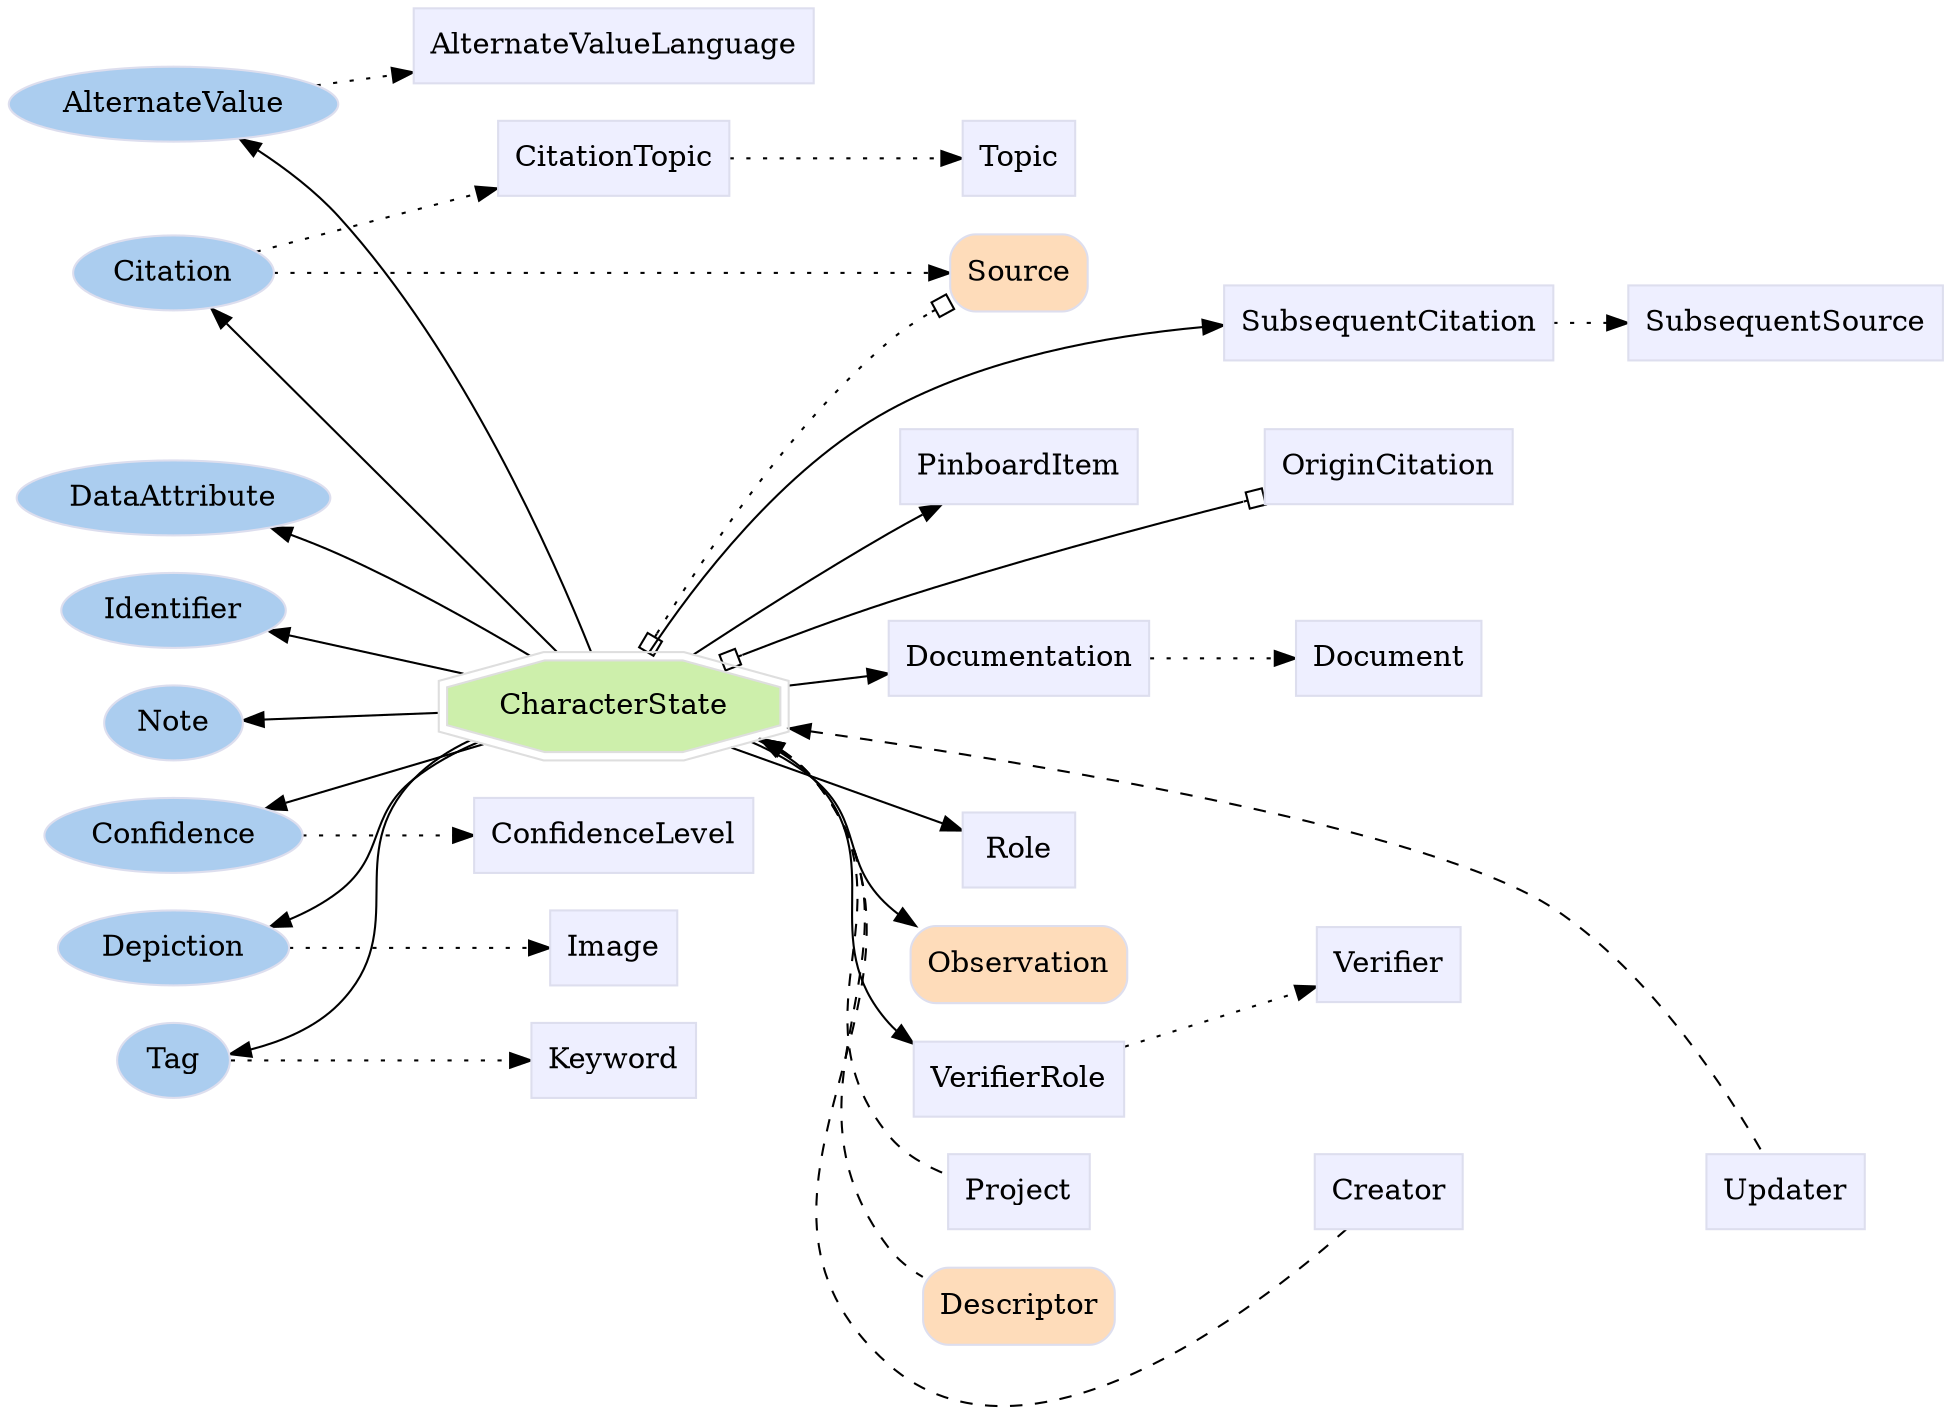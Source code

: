 digraph CharacterState {
	graph [bb="0,0,761.39,668.88",
		label="",
		outputorder=edgesfirst,
		rankdir=LR
	];
	node [label="\N"];
	subgraph annotator_cluster {
		graph [rank=min];
		AlternateValue	[color="#dddeee",
			fillcolor="#abcdef",
			group=annotator,
			height=0.5,
			href="/develop/Data/models.html#alternate-value",
			label=AlternateValue,
			pos="63.694,623.88",
			shape=oval,
			style=filled,
			target=_top,
			width=1.7693];
		Citation	[color="#dddeee",
			fillcolor="#abcdef",
			group=annotator,
			height=0.5,
			href="/develop/Data/models.html#citation",
			label=Citation,
			pos="63.694,541.88",
			shape=oval,
			style=filled,
			target=_top,
			width=1.0832];
		Confidence	[color="#dddeee",
			fillcolor="#abcdef",
			group=annotator,
			height=0.5,
			href="/develop/Data/models.html#confidence",
			label=Confidence,
			pos="63.694,275.88",
			shape=oval,
			style=filled,
			target=_top,
			width=1.4082];
		DataAttribute	[color="#dddeee",
			fillcolor="#abcdef",
			group=annotator,
			height=0.5,
			href="/develop/Data/models.html#data-attribute",
			label=DataAttribute,
			pos="63.694,437.88",
			shape=oval,
			style=filled,
			target=_top,
			width=1.6429];
		Depiction	[color="#dddeee",
			fillcolor="#abcdef",
			group=annotator,
			height=0.5,
			href="/develop/Data/models.html#depiction",
			label=Depiction,
			pos="63.694,221.88",
			shape=oval,
			style=filled,
			target=_top,
			width=1.2638];
		Identifier	[color="#dddeee",
			fillcolor="#abcdef",
			group=annotator,
			height=0.5,
			href="/develop/Data/models.html#identifier",
			label=Identifier,
			pos="63.694,383.88",
			shape=oval,
			style=filled,
			target=_top,
			width=1.1916];
		Tag	[color="#dddeee",
			fillcolor="#abcdef",
			group=annotator,
			height=0.5,
			href="/develop/Data/models.html#tag",
			label=Tag,
			pos="63.694,167.88",
			shape=oval,
			style=filled,
			target=_top,
			width=0.75];
		Note	[color="#dddeee",
			fillcolor="#abcdef",
			group=annotator,
			height=0.5,
			href="/develop/Data/models.html#note",
			label=Note,
			pos="63.694,329.88",
			shape=oval,
			style=filled,
			target=_top,
			width=0.77632];
	}
	subgraph core {
		Observation	[color="#dddeee",
			fillcolor="#fedcba",
			group=core,
			height=0.51389,
			href="/develop/Data/models.html#observation",
			label=Observation,
			pos="400.89,209.88",
			shape=Mrecord,
			style=filled,
			target=_top,
			width=1.1528];
		Source	[color="#dddeee",
			fillcolor="#fedcba",
			group=core,
			height=0.51389,
			href="/develop/Data/models.html#source",
			label=Source,
			pos="400.89,541.88",
			shape=Mrecord,
			style=filled,
			target=_top,
			width=0.75];
		Descriptor	[color="#dddeee",
			fillcolor="#fedcba",
			group=core,
			height=0.51389,
			href="/develop/Data/models.html#descriptor",
			label=Descriptor,
			pos="400.89,45.883",
			shape=Mrecord,
			style=filled,
			target=_top,
			width=1.0278];
	}
	subgraph supporting {
		CharacterState	[color="#dedede",
			fillcolor="#cdefab",
			group=target,
			height=0.61111,
			href="/develop/Data/models.html#character-state",
			label=CharacterState,
			pos="238.89,333.88",
			shape=doubleoctagon,
			style=filled,
			target=_top,
			width=1.9871];
		AlternateValueLanguage	[color="#dddeee",
			fillcolor="#eeefff",
			group=supporting,
			height=0.5,
			href="/develop/Data/models.html#alternate-value-language",
			label=AlternateValueLanguage,
			pos="238.89,650.88",
			shape=box,
			style=filled,
			target=_top,
			width=2.0972];
		CitationTopic	[color="#dddeee",
			fillcolor="#eeefff",
			group=supporting,
			height=0.5,
			href="/develop/Data/models.html#citation-topic",
			label=CitationTopic,
			pos="238.89,596.88",
			shape=box,
			style=filled,
			target=_top,
			width=1.2778];
		ConfidenceLevel	[color="#dddeee",
			fillcolor="#eeefff",
			group=supporting,
			height=0.5,
			href="/develop/Data/models.html#confidence-level",
			label=ConfidenceLevel,
			pos="238.89,275.88",
			shape=box,
			style=filled,
			target=_top,
			width=1.5139];
		Documentation	[color="#dddeee",
			fillcolor="#eeefff",
			group=supporting,
			height=0.5,
			href="/develop/Data/models.html#documentation",
			label=Documentation,
			pos="400.89,356.88",
			shape=box,
			style=filled,
			target=_top,
			width=1.4028];
		Document	[color="#dddeee",
			fillcolor="#eeefff",
			group=supporting,
			height=0.5,
			href="/develop/Data/models.html#document",
			label=Document,
			pos="548.39,356.88",
			shape=box,
			style=filled,
			target=_top,
			width=1.0278];
		Image	[color="#dddeee",
			fillcolor="#eeefff",
			group=supporting,
			height=0.5,
			href="/develop/Data/models.html#image",
			label=Image,
			pos="238.89,221.88",
			shape=box,
			style=filled,
			target=_top,
			width=0.75];
		Keyword	[color="#dddeee",
			fillcolor="#eeefff",
			group=supporting,
			height=0.5,
			href="/develop/Data/models.html#keyword",
			label=Keyword,
			pos="238.89,167.88",
			shape=box,
			style=filled,
			target=_top,
			width=0.93056];
		PinboardItem	[color="#dddeee",
			fillcolor="#eeefff",
			group=supporting,
			height=0.5,
			href="/develop/Data/models.html#pinboard-item",
			label=PinboardItem,
			pos="400.89,448.88",
			shape=box,
			style=filled,
			target=_top,
			width=1.2639];
		Role	[color="#dddeee",
			fillcolor="#eeefff",
			group=supporting,
			height=0.5,
			href="/develop/Data/models.html#role",
			label=Role,
			pos="400.89,264.88",
			shape=box,
			style=filled,
			target=_top,
			width=0.75];
		SubsequentCitation	[color="#dddeee",
			fillcolor="#eeefff",
			group=supporting,
			height=0.5,
			href="/develop/Data/models.html#subsequent-citation",
			label=SubsequentCitation,
			pos="548.39,517.88",
			shape=box,
			style=filled,
			target=_top,
			width=1.6944];
		SubsequentSource	[color="#dddeee",
			fillcolor="#eeefff",
			group=supporting,
			height=0.5,
			href="/develop/Data/models.html#subsequent-source",
			label=SubsequentSource,
			pos="703.39,517.88",
			shape=box,
			style=filled,
			target=_top,
			width=1.6111];
		Topic	[color="#dddeee",
			fillcolor="#eeefff",
			group=supporting,
			height=0.5,
			href="/develop/Data/models.html#topic",
			label=Topic,
			pos="400.89,596.88",
			shape=box,
			style=filled,
			target=_top,
			width=0.75];
		VerifierRole	[color="#dddeee",
			fillcolor="#eeefff",
			group=supporting,
			height=0.5,
			href="/develop/Data/models.html#verifier-role",
			label=VerifierRole,
			pos="400.89,154.88",
			shape=box,
			style=filled,
			target=_top,
			width=1.1528];
		Verifier	[color="#dddeee",
			fillcolor="#eeefff",
			group=supporting,
			height=0.5,
			href="/develop/Data/models.html#verifier",
			label=Verifier,
			pos="548.39,209.88",
			shape=box,
			style=filled,
			target=_top,
			width=0.79167];
		Creator	[color="#dddeee",
			fillcolor="#eeefff",
			group=supporting,
			height=0.5,
			href="/develop/Data/models.html#creator",
			label=Creator,
			pos="548.39,100.88",
			shape=box,
			style=filled,
			target=_top,
			width=0.79167];
		Project	[color="#dddeee",
			fillcolor="#eeefff",
			group=supporting,
			height=0.5,
			href="/develop/Data/models.html#project",
			label=Project,
			pos="400.89,100.88",
			shape=box,
			style=filled,
			target=_top,
			width=0.76389];
		Updater	[color="#dddeee",
			fillcolor="#eeefff",
			group=supporting,
			height=0.5,
			href="/develop/Data/models.html#updater",
			label=Updater,
			pos="703.39,100.88",
			shape=box,
			style=filled,
			target=_top,
			width=0.83333];
		OriginCitation	[color="#dddeee",
			fillcolor="#eeefff",
			group=supporting,
			height=0.5,
			href="/develop/Data/models.html#origin-citation",
			label=OriginCitation,
			pos="548.39,448.88",
			shape=box,
			style=filled,
			target=_top,
			width=1.3194];
	}
	AlternateValue -> AlternateValueLanguage	[pos="e,163.23,639.24 119.97,632.5 130.61,634.16 141.99,635.93 153.31,637.7",
		style=dotted];
	Citation -> Source	[pos="e,373.76,541.88 102.82,541.88 167.86,541.88 299.43,541.88 363.37,541.88",
		style=dotted];
	Citation -> CitationTopic	[pos="e,192.62,582.51 96.461,551.97 120.57,559.63 154.31,570.34 182.79,579.39",
		style=dotted];
	Confidence -> ConfidenceLevel	[pos="e,184.28,275.88 114.79,275.88 133.34,275.88 154.62,275.88 174.21,275.88",
		style=dotted];
	Depiction -> Image	[pos="e,211.74,221.88 109.3,221.88 137.96,221.88 174.73,221.88 201.61,221.88",
		style=dotted];
	Tag -> Keyword	[pos="e,205.11,167.88 90.999,167.88 118.58,167.88 162.36,167.88 194.96,167.88",
		style=dotted];
	Source -> SubsequentCitation	[pos="e,487.18,527.81 427.9,537.59 441.7,535.32 459.4,532.4 476.92,529.51",
		style=invis];
	Source -> OriginCitation	[pos="e,519.12,466.95 427.9,525.26 450.86,510.58 484.59,489.02 510.36,472.55",
		style=invis];
	CharacterState -> AlternateValue	[pos="e,88.29,607.02 230.95,355.92 216.51,399.57 180.11,498.82 127.39,568.88 118.65,580.5 107.12,591.46 96.334,600.5"];
	CharacterState -> Citation	[pos="e,78.575,525.21 219.32,356.18 186.63,395.45 119.04,476.62 85.09,517.39"];
	CharacterState -> Confidence	[pos="e,101.42,288.18 189.05,317.53 164.6,309.34 135.15,299.48 111.05,291.41"];
	CharacterState -> DataAttribute	[pos="e,100.77,423.82 209.84,355.8 188.1,372.2 156.81,394.52 127.39,410.88 121.88,413.94 115.96,416.9 110.03,419.66"];
	CharacterState -> Depiction	[pos="e,99.906,232.88 187.49,317.71 178.94,313.66 170.53,308.76 163.39,302.88 141.12,284.55 149.55,267.35 127.39,248.88 122.01,244.4 115.77,\
240.54 109.35,237.27"];
	CharacterState -> Identifier	[pos="e,99.743,373.76 184.8,349.21 160.73,356.16 132.58,364.28 109.58,370.92"];
	CharacterState -> Tag	[pos="e,89.582,173.38 184.95,318.61 176.96,314.5 169.4,309.35 163.39,302.88 128.93,265.83 161.62,232.15 127.39,194.88 119.86,186.68 109.41,\
180.86 99.195,176.78"];
	CharacterState -> Note	[pos="e,91.756,330.51 167.32,332.25 144.87,331.73 120.94,331.18 101.83,330.74"];
	CharacterState -> Observation	[pos="e,362.57,227.94 291.08,318 299.46,313.94 307.6,308.95 314.39,302.88 339,280.87 327.14,261.34 350.39,237.88 351.63,236.63 352.94,\
235.41 354.3,234.24"];
	CharacterState -> Source	[arrowhead=obox,
		arrowtail=obox,
		dir=both,
		pos="s,250.1,356.11 e,373.65,527.31 254.69,365.48 273.26,402.8 307.89,465.32 350.39,508.88 354.84,513.44 360.02,517.72 365.32,521.59",
		style=dotted];
	CharacterState -> Descriptor	[dir=back,
		pos="s,294.52,319.02 303.08,313.63 307.32,310.54 311.17,306.98 314.39,302.88 378.06,221.88 291.71,158.57 350.39,73.883 353.88,68.851 \
358.58,64.614 363.7,61.082",
		style=dashed];
	CharacterState -> Documentation	[pos="e,350.25,349.75 310.53,344.04 320.47,345.47 330.61,346.92 340.32,348.32"];
	CharacterState -> PinboardItem	[pos="e,371.13,430.78 268.1,355.94 290.19,373 321.85,396.98 350.39,416.88 354.33,419.63 358.48,422.44 362.64,425.21"];
	CharacterState -> Role	[pos="e,373.77,276.69 283.3,316.03 293.51,311.77 304.35,307.2 314.39,302.88 330.95,295.76 349.22,287.67 364.6,280.79"];
	CharacterState -> SubsequentCitation	[pos="e,487.37,515.76 250.73,356.1 267.47,387.95 302.74,446.03 350.39,475.88 388.28,499.63 437.47,510.13 477.21,514.69"];
	CharacterState -> VerifierRole	[pos="e,360.81,172.96 293.37,318.57 301.2,314.48 308.57,309.33 314.39,302.88 351.69,261.54 315.65,226.4 350.39,182.88 351.22,181.84 352.1,\
180.83 353.03,179.85"];
	CharacterState -> Creator	[dir=back,
		pos="s,295.07,318.95 303.74,313.34 307.74,310.32 311.36,306.85 314.39,302.88 391.76,201.33 254.62,102.31 350.39,17.883 384.06,-11.803 \
409.32,2.2186 451.39,17.883 486.08,30.799 516.58,62.507 533.45,82.781",
		style=dashed];
	CharacterState -> Project	[dir=back,
		pos="s,294.25,318.8 302.87,313.46 307.15,310.4 311.08,306.9 314.39,302.88 364.91,241.62 303.15,191.71 350.39,127.88 356.15,120.09 364.86,\
114.29 373.38,110.1",
		style=dashed];
	CharacterState -> Updater	[dir=back,
		pos="s,310.56,331.29 320.65,330.44 401.24,323.23 524.9,301.51 609.39,236.88 651.42,204.73 681.27,148.03 694.59,119.04",
		style=dashed];
	CharacterState -> OriginCitation	[arrowhead=obox,
		arrowtail=obox,
		dir=both,
		pos="s,279.09,352.85 e,500.72,435.02 288.22,357.1 307.38,365.94 329.74,375.83 350.39,383.88 397.1,402.1 451.26,419.72 490.95,432.01"];
	CitationTopic -> Topic	[pos="e,373.83,596.88 285.31,596.88 310.15,596.88 340.49,596.88 363.71,596.88",
		style=dotted];
	Documentation -> Document	[pos="e,511.26,356.88 451.55,356.88 467.63,356.88 485.38,356.88 501.19,356.88",
		style=dotted];
	Role -> Verifier	[pos="e,519.87,220.28 427.9,255.05 450.88,246.36 484.64,233.6 510.42,223.86",
		style=invis];
	SubsequentCitation -> SubsequentSource	[pos="e,645.03,517.88 609.42,517.88 617.75,517.88 626.36,517.88 634.82,517.88",
		style=dotted];
	VerifierRole -> Verifier	[pos="e,519.5,199.34 442.42,170.2 463.61,178.22 489.38,187.96 510.09,195.78",
		style=dotted];
	Creator -> Updater	[pos="e,673.33,100.88 577.1,100.88 601.12,100.88 636.16,100.88 663.08,100.88",
		style=invis];
	Project -> Creator	[pos="e,519.88,100.88 428.58,100.88 451.36,100.88 484.39,100.88 509.84,100.88",
		style=invis];
}
